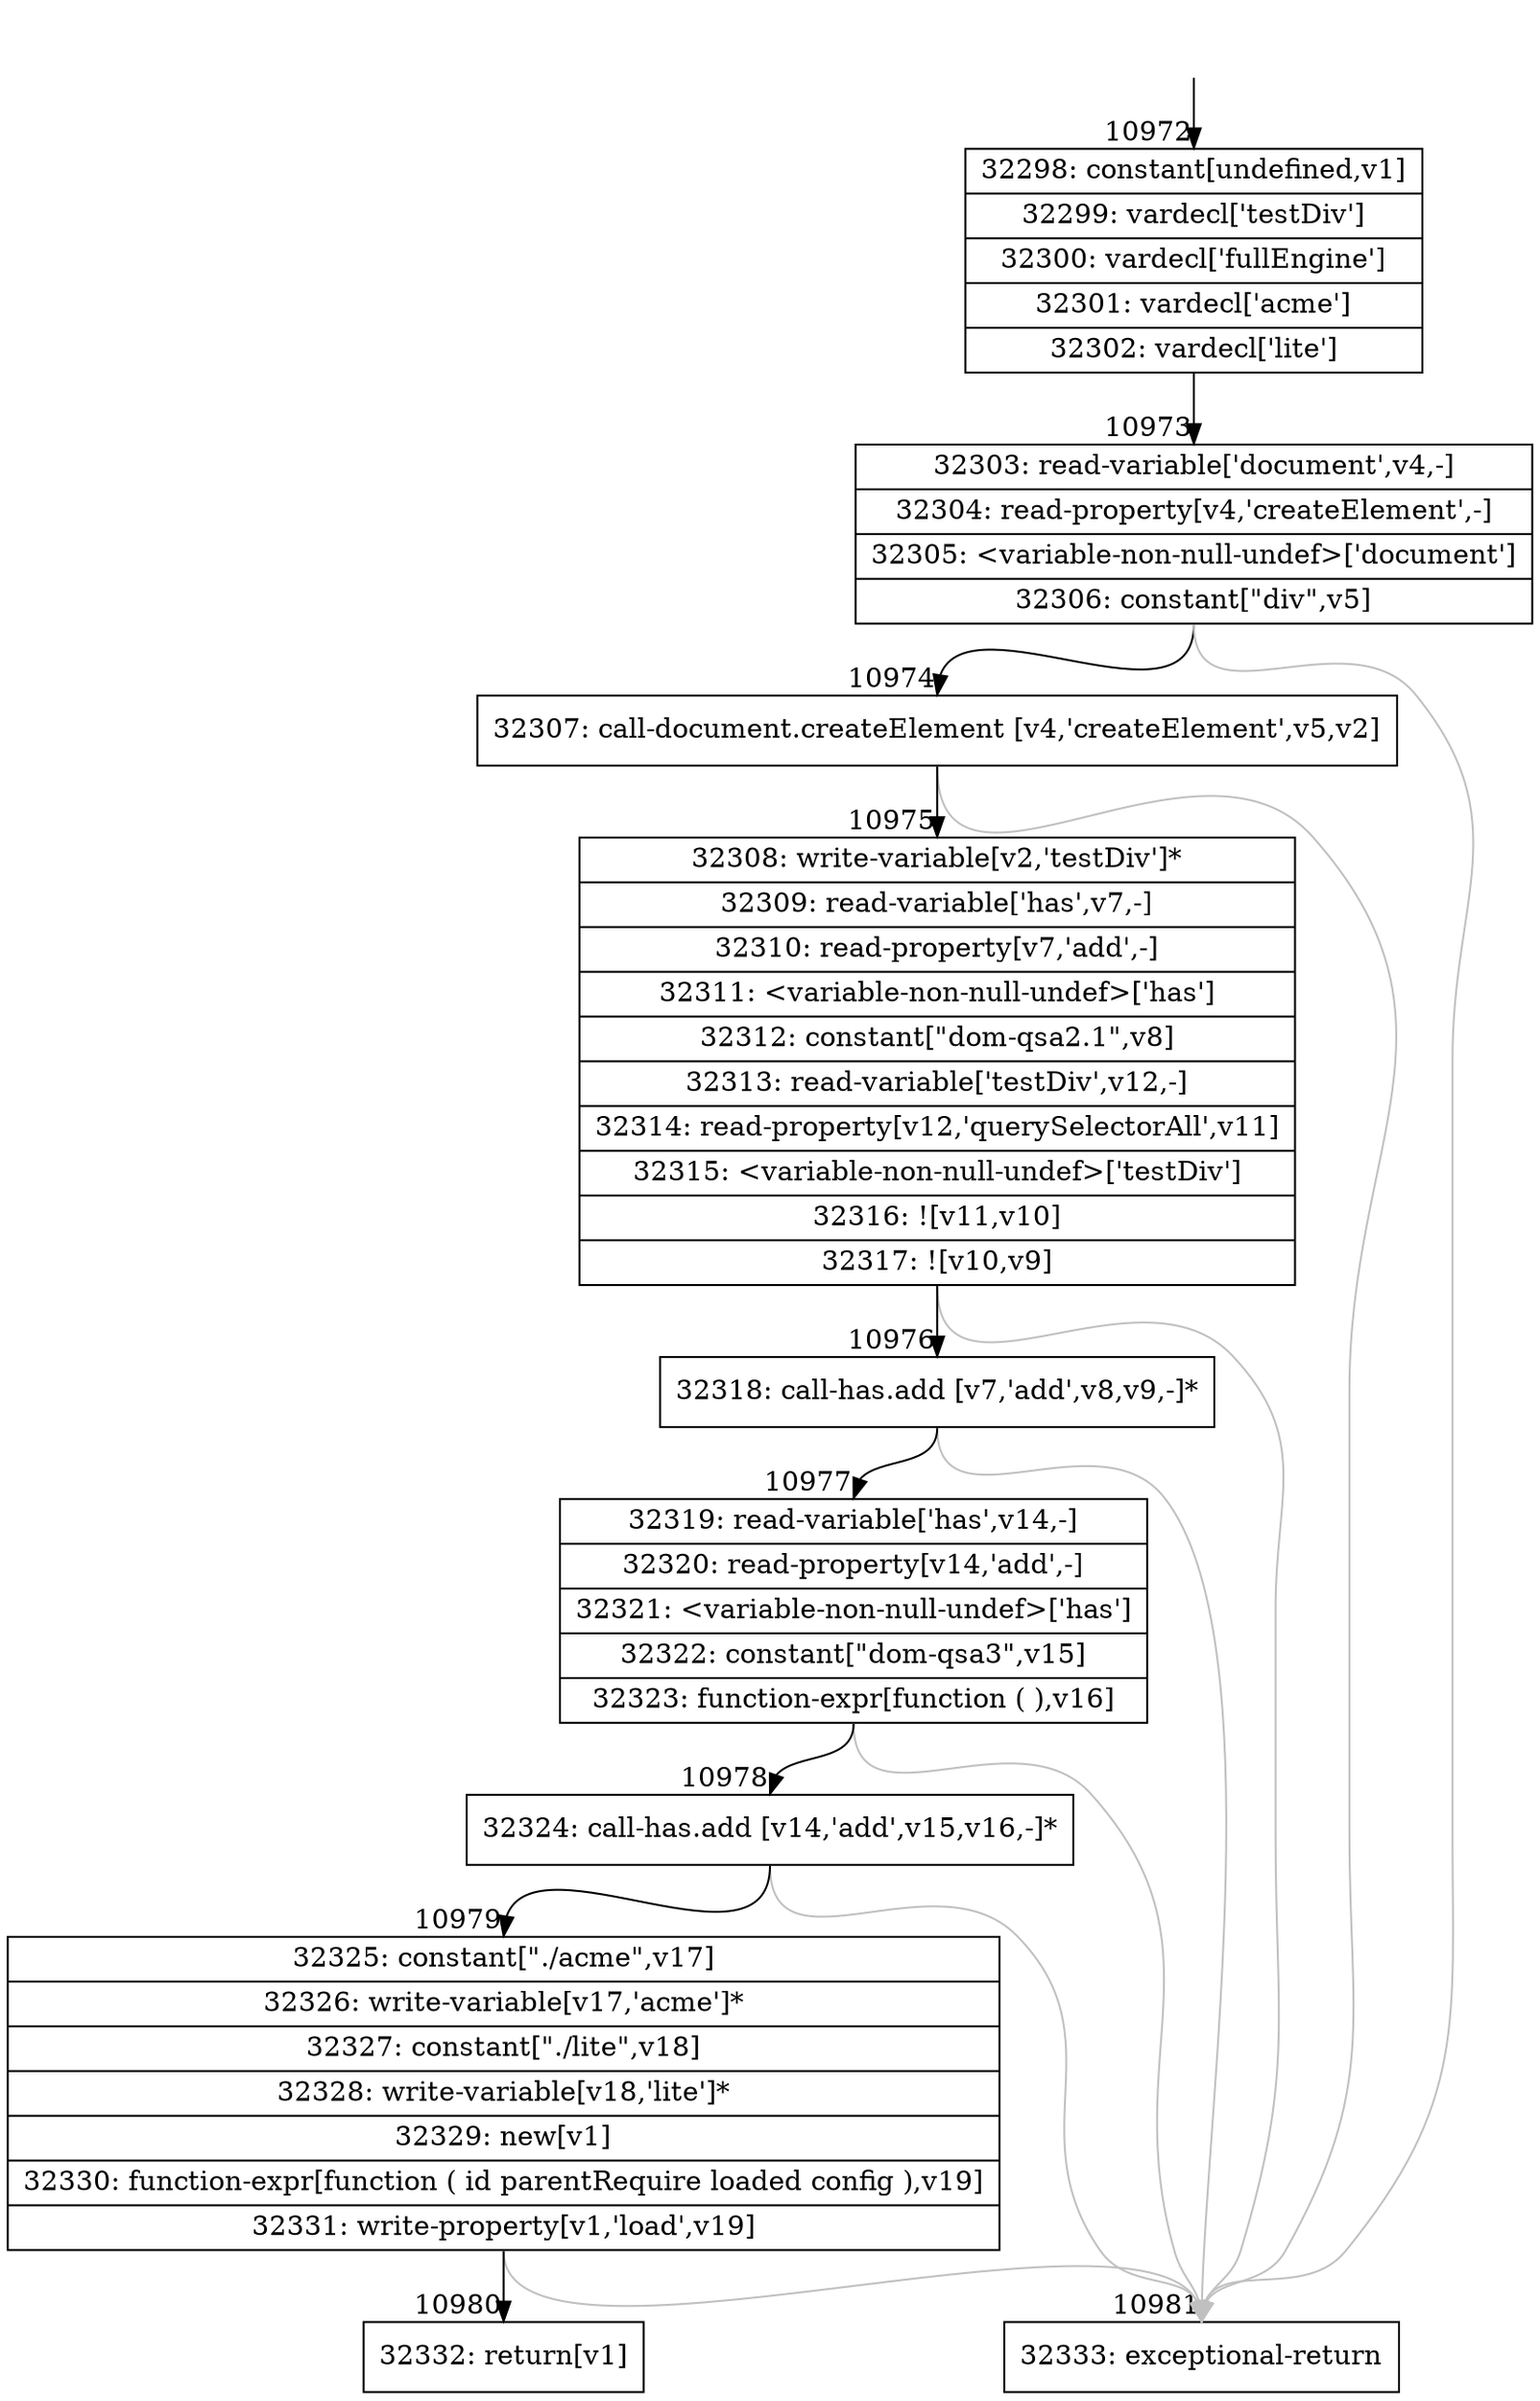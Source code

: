 digraph {
rankdir="TD"
BB_entry798[shape=none,label=""];
BB_entry798 -> BB10972 [tailport=s, headport=n, headlabel="    10972"]
BB10972 [shape=record label="{32298: constant[undefined,v1]|32299: vardecl['testDiv']|32300: vardecl['fullEngine']|32301: vardecl['acme']|32302: vardecl['lite']}" ] 
BB10972 -> BB10973 [tailport=s, headport=n, headlabel="      10973"]
BB10973 [shape=record label="{32303: read-variable['document',v4,-]|32304: read-property[v4,'createElement',-]|32305: \<variable-non-null-undef\>['document']|32306: constant[\"div\",v5]}" ] 
BB10973 -> BB10974 [tailport=s, headport=n, headlabel="      10974"]
BB10973 -> BB10981 [tailport=s, headport=n, color=gray, headlabel="      10981"]
BB10974 [shape=record label="{32307: call-document.createElement [v4,'createElement',v5,v2]}" ] 
BB10974 -> BB10975 [tailport=s, headport=n, headlabel="      10975"]
BB10974 -> BB10981 [tailport=s, headport=n, color=gray]
BB10975 [shape=record label="{32308: write-variable[v2,'testDiv']*|32309: read-variable['has',v7,-]|32310: read-property[v7,'add',-]|32311: \<variable-non-null-undef\>['has']|32312: constant[\"dom-qsa2.1\",v8]|32313: read-variable['testDiv',v12,-]|32314: read-property[v12,'querySelectorAll',v11]|32315: \<variable-non-null-undef\>['testDiv']|32316: ![v11,v10]|32317: ![v10,v9]}" ] 
BB10975 -> BB10976 [tailport=s, headport=n, headlabel="      10976"]
BB10975 -> BB10981 [tailport=s, headport=n, color=gray]
BB10976 [shape=record label="{32318: call-has.add [v7,'add',v8,v9,-]*}" ] 
BB10976 -> BB10977 [tailport=s, headport=n, headlabel="      10977"]
BB10976 -> BB10981 [tailport=s, headport=n, color=gray]
BB10977 [shape=record label="{32319: read-variable['has',v14,-]|32320: read-property[v14,'add',-]|32321: \<variable-non-null-undef\>['has']|32322: constant[\"dom-qsa3\",v15]|32323: function-expr[function ( ),v16]}" ] 
BB10977 -> BB10978 [tailport=s, headport=n, headlabel="      10978"]
BB10977 -> BB10981 [tailport=s, headport=n, color=gray]
BB10978 [shape=record label="{32324: call-has.add [v14,'add',v15,v16,-]*}" ] 
BB10978 -> BB10979 [tailport=s, headport=n, headlabel="      10979"]
BB10978 -> BB10981 [tailport=s, headport=n, color=gray]
BB10979 [shape=record label="{32325: constant[\"./acme\",v17]|32326: write-variable[v17,'acme']*|32327: constant[\"./lite\",v18]|32328: write-variable[v18,'lite']*|32329: new[v1]|32330: function-expr[function ( id parentRequire loaded config ),v19]|32331: write-property[v1,'load',v19]}" ] 
BB10979 -> BB10980 [tailport=s, headport=n, headlabel="      10980"]
BB10979 -> BB10981 [tailport=s, headport=n, color=gray]
BB10980 [shape=record label="{32332: return[v1]}" ] 
BB10981 [shape=record label="{32333: exceptional-return}" ] 
//#$~ 15377
}
